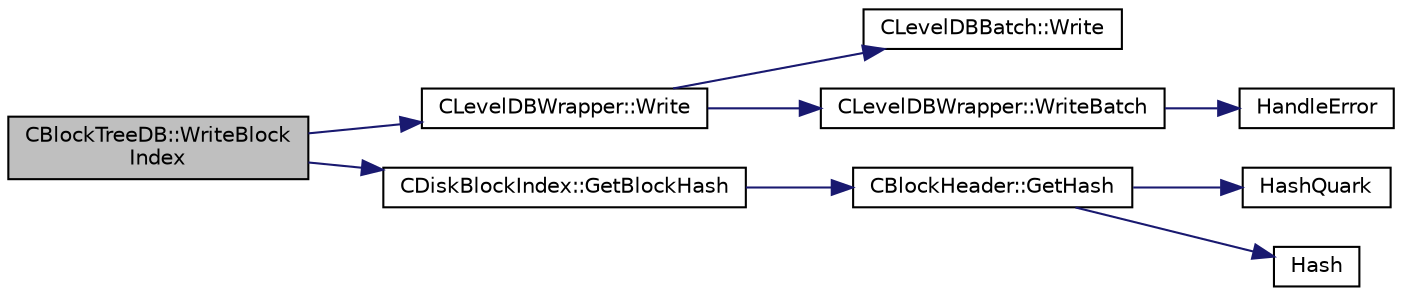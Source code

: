 digraph "CBlockTreeDB::WriteBlockIndex"
{
  edge [fontname="Helvetica",fontsize="10",labelfontname="Helvetica",labelfontsize="10"];
  node [fontname="Helvetica",fontsize="10",shape=record];
  rankdir="LR";
  Node71 [label="CBlockTreeDB::WriteBlock\lIndex",height=0.2,width=0.4,color="black", fillcolor="grey75", style="filled", fontcolor="black"];
  Node71 -> Node72 [color="midnightblue",fontsize="10",style="solid",fontname="Helvetica"];
  Node72 [label="CLevelDBWrapper::Write",height=0.2,width=0.4,color="black", fillcolor="white", style="filled",URL="$class_c_level_d_b_wrapper.html#a740caa1aefbafc888838ea7f70dc31f4"];
  Node72 -> Node73 [color="midnightblue",fontsize="10",style="solid",fontname="Helvetica"];
  Node73 [label="CLevelDBBatch::Write",height=0.2,width=0.4,color="black", fillcolor="white", style="filled",URL="$class_c_level_d_b_batch.html#ab459da1abafa27e834de9a4cc25b6f2d"];
  Node72 -> Node74 [color="midnightblue",fontsize="10",style="solid",fontname="Helvetica"];
  Node74 [label="CLevelDBWrapper::WriteBatch",height=0.2,width=0.4,color="black", fillcolor="white", style="filled",URL="$class_c_level_d_b_wrapper.html#a820484c9e427f9e3400396e750acf4b8"];
  Node74 -> Node75 [color="midnightblue",fontsize="10",style="solid",fontname="Helvetica"];
  Node75 [label="HandleError",height=0.2,width=0.4,color="black", fillcolor="white", style="filled",URL="$leveldbwrapper_8cpp.html#aea36eb5fddb6266b14ea8cb15e183486"];
  Node71 -> Node76 [color="midnightblue",fontsize="10",style="solid",fontname="Helvetica"];
  Node76 [label="CDiskBlockIndex::GetBlockHash",height=0.2,width=0.4,color="black", fillcolor="white", style="filled",URL="$class_c_disk_block_index.html#acc607a9082c558d7301077631b66122b"];
  Node76 -> Node77 [color="midnightblue",fontsize="10",style="solid",fontname="Helvetica"];
  Node77 [label="CBlockHeader::GetHash",height=0.2,width=0.4,color="black", fillcolor="white", style="filled",URL="$class_c_block_header.html#af0239f86a13f622a826e9eea66b2d7f3"];
  Node77 -> Node78 [color="midnightblue",fontsize="10",style="solid",fontname="Helvetica"];
  Node78 [label="HashQuark",height=0.2,width=0.4,color="black", fillcolor="white", style="filled",URL="$hash_8h.html#a6260894db49a10cb1e7c684172e8d5b2"];
  Node77 -> Node79 [color="midnightblue",fontsize="10",style="solid",fontname="Helvetica"];
  Node79 [label="Hash",height=0.2,width=0.4,color="black", fillcolor="white", style="filled",URL="$hash_8h.html#a12c5e981d7f5f2850027fd5e932eff61",tooltip="Compute the 256-bit hash of a std::string. "];
}
